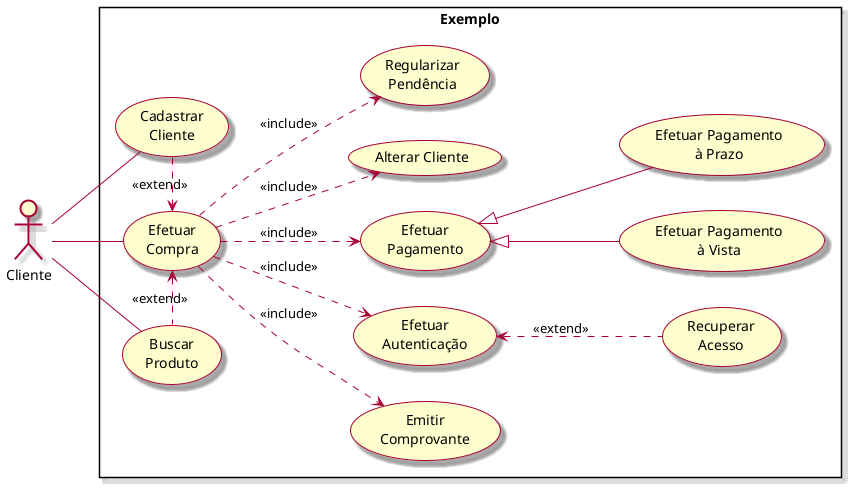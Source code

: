 @startuml


skin rose
left to right direction

actor Cliente as cliente

rectangle Exemplo {
  usecase "Buscar\nProduto" as buscarProd
  usecase "Emitir\nComprovante" as emitirComprovante
  usecase "Efetuar\nAutenticação" as efetuarAutenticacao
  usecase "Recuperar\nAcesso" as recuperarAcesso
  usecase "Efetuar\nCompra" as efetuarCompra
  usecase "Efetuar\nPagamento" as efetuarPagamento
  usecase "Efetuar Pagamento\nà Prazo" as efetuarPagamentoPrazo
  usecase "Efetuar Pagamento\nà Vista" as efetuarPagamentoVista
  usecase "Cadastrar\nCliente" as cadastrarCliente
  usecase "Alterar Cliente" as alterarCliente
  usecase "Regularizar\nPendência" as regularizarPendencia
}

''=========================  RELACOES  ==================================

cliente -- efetuarCompra
cliente -- buscarProd
cliente -r- cadastrarCliente
efetuarCompra <.r. buscarProd : <<extend>>
efetuarCompra <.l. cadastrarCliente : <<extend>>
efetuarCompra ..> efetuarPagamento : <<include>>
efetuarPagamento <|-- efetuarPagamentoVista
efetuarPagamento <|-- efetuarPagamentoPrazo
efetuarCompra ..> emitirComprovante : <<include>>
efetuarCompra ..> efetuarAutenticacao : <<include>>
efetuarAutenticacao <.. recuperarAcesso : <<extend>>
efetuarCompra ..> alterarCliente : <<include>>
efetuarCompra ..> regularizarPendencia : <<include>>


@enduml
